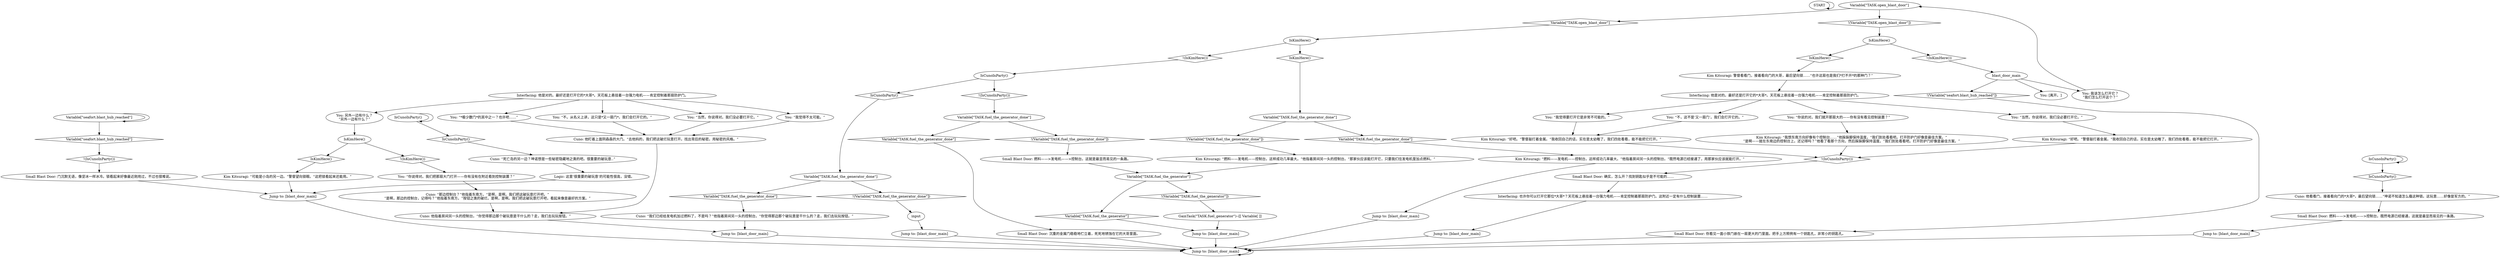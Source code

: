 # SEAFORT INT / BLAST DOOR
# blast door interactable dialogue. (this is closed, no way to open, open from console if has fuel in)
# ==================================================
digraph G {
	  0 [label="START"];
	  1 [label="input"];
	  2 [label="Cuno: 他指着房间另一头的控制台。“你觉得那边那个破玩意是干什么的？走，我们去玩玩按钮。”"];
	  3 [label="Jump to: [blast_door_main]"];
	  4 [label="blast_door_main"];
	  5 [label="IsCunoInParty()"];
	  6 [label="IsCunoInParty()", shape=diamond];
	  7 [label="!(IsCunoInParty())", shape=diamond];
	  8 [label="Jump to: [blast_door_main]"];
	  9 [label="Variable[\"seafort.blast_hub_reached\"]"];
	  10 [label="Variable[\"seafort.blast_hub_reached\"]", shape=diamond];
	  11 [label="!(Variable[\"seafort.blast_hub_reached\"])", shape=diamond];
	  12 [label="You: 另外一边有什么？\n“另外一边有什么？”"];
	  13 [label="You: “你说得对。我们把那扇大门打开——你有没有在附近看到控制装置？”"];
	  14 [label="IsCunoInParty()"];
	  15 [label="IsCunoInParty()", shape=diamond];
	  16 [label="!(IsCunoInParty())", shape=diamond];
	  17 [label="Small Blast Door: 沉重的金属门稳稳地伫立着，死死地锈蚀在它的大哥里面。"];
	  18 [label="Small Blast Door: 燃料——>发电机——>控制台。既然电源已经接通，这就是最显而易见的一条路。"];
	  19 [label="Interfacing: 他是对的。最好还是打开它的*大哥*。天花板上悬挂着一台强力电机——肯定控制着那扇防护门。"];
	  20 [label="Jump to: [blast_door_main]"];
	  21 [label="You: [离开。]"];
	  22 [label="IsKimHere()"];
	  23 [label="IsKimHere()", shape=diamond];
	  24 [label="!(IsKimHere())", shape=diamond];
	  25 [label="Kim Kitsuragi: 警督看看门，接着看向门的大哥，最后望向锁……“也许这扇也是我们*打不开*的那种门？”"];
	  26 [label="Kim Kitsuragi: “好吧。”警督敲打着金属。“我收回自己的话，实在是太幼稚了。我们四处看看，能不能把它打开。”"];
	  27 [label="Interfacing: 他是对的。最好还是打开它的*大哥*。天花板上悬挂着一台强力电机——肯定控制着那扇防护门。"];
	  28 [label="You: “不，这不是‘又一扇门’。我们会打开它的。”"];
	  29 [label="Jump to: [blast_door_main]"];
	  30 [label="Small Blast Door: 燃料——>发电机——>控制台。这就是最显而易见的一条路。"];
	  31 [label="You: “我觉得不太可能。”"];
	  32 [label="IsKimHere()"];
	  33 [label="IsKimHere()", shape=diamond];
	  34 [label="!(IsKimHere())", shape=diamond];
	  35 [label="You: “*极少数门*的其中之一？也许吧……”"];
	  36 [label="Cuno: 他盯着上面阴森森的大门。“去他妈的，我们把这破烂玩意打开。找出背后的秘密。用秘密的风格。”"];
	  37 [label="Kim Kitsuragi: “燃料——发电机——控制台。这样成功几率最大。”他指着房间另一头的控制台。“既然电源已经接通了，用那家伙应该就能打开。”"];
	  38 [label="Cuno: “那边控制台？”他指着东南方。“是啊，是啊。我们把这破玩意打开吧。”\n“是啊，那边的控制台，记得吗？”他指着东南方。“按钮之类的破烂。是啊，是啊。我们把这破玩意打开吧，看起来像是最好的方案。”"];
	  39 [label="Kim Kitsuragi: “可能是小岛的另一边。”警督望向锁眼。“这把锁看起来还能用。”"];
	  40 [label="Jump to: [blast_door_main]"];
	  41 [label="Interfacing: 也许你可以打开它那位*大哥*？天花板上悬挂着一台强力电机——肯定控制着那扇防护门。这附近一定有什么控制装置……"];
	  42 [label="Variable[\"TASK.open_blast_door\"]"];
	  43 [label="Variable[\"TASK.open_blast_door\"]", shape=diamond];
	  44 [label="!(Variable[\"TASK.open_blast_door\"])", shape=diamond];
	  45 [label="IsKimHere()"];
	  46 [label="IsKimHere()", shape=diamond];
	  47 [label="!(IsKimHere())", shape=diamond];
	  48 [label="Jump to: [blast_door_main]"];
	  49 [label="Cuno: “我们已经给发电机加过燃料了，不是吗？”他指着房间另一头的控制台。“你觉得那边那个破玩意是干什么的？走，我们去玩玩按钮。”"];
	  50 [label="Jump to: [blast_door_main]"];
	  51 [label="You: “当然，你说得对。我们没必要打开它。”"];
	  52 [label="Kim Kitsuragi: “我想东南方向好像有个控制台……”他跺跺脚保持温度。“我们到处看看吧。打开防护门好像是最佳方案。”\n“是啊——就在东南边的控制台上。还记得吗？”他看了看那个方向，然后跺跺脚保持温度。“我们到处看看吧。打开防护门好像是最佳方案。”"];
	  53 [label="Kim Kitsuragi: “燃料——发电机——控制台。这样成功几率最大。”他指着房间另一头的控制台。“那家伙应该能打开它，只要我们往发电机里加点燃料。”"];
	  54 [label="Small Blast Door: 确实，怎么开？找到钥匙似乎是不可能的……"];
	  55 [label="You: “不。从名义上讲，这只是*又一扇门*。我们会打开它的。”"];
	  56 [label="Variable[\"TASK.fuel_the_generator\"]"];
	  57 [label="Variable[\"TASK.fuel_the_generator\"]", shape=diamond];
	  58 [label="!(Variable[\"TASK.fuel_the_generator\"])", shape=diamond];
	  59 [label="Variable[\"TASK.fuel_the_generator_done\"]"];
	  60 [label="Variable[\"TASK.fuel_the_generator_done\"]", shape=diamond];
	  61 [label="!(Variable[\"TASK.fuel_the_generator_done\"])", shape=diamond];
	  62 [label="Kim Kitsuragi: “好吧。”警督敲打着金属。“我收回自己的话，实在是太幼稚了。我们四处看看，能不能把它打开。”"];
	  63 [label="You: “你说的对。我们就开那扇大的——你有没有看见控制装置？”"];
	  64 [label="Variable[\"TASK.fuel_the_generator_done\"]"];
	  65 [label="Variable[\"TASK.fuel_the_generator_done\"]", shape=diamond];
	  66 [label="!(Variable[\"TASK.fuel_the_generator_done\"])", shape=diamond];
	  67 [label="You: “当然，你说得对。我们没必要打开它。”"];
	  68 [label="You: “我觉得要打开它是非常不可能的。”"];
	  69 [label="Cuno: 他看看门，接着看向门的*大哥*，最后望向锁……“坤诺不知道怎么撬这种锁。这玩意……好像是军方的。”"];
	  70 [label="Logic: 这里‘很重要的破玩意’的可能性很高，没错。"];
	  71 [label="You: 我该怎么打开它？\n“我们怎么打开这个？”"];
	  72 [label="Cuno: “死亡岛的另一边？坤诺想是一些秘密隐藏地之类的吧。很重要的破玩意..”"];
	  73 [label="Variable[\"TASK.fuel_the_generator_done\"]"];
	  74 [label="Variable[\"TASK.fuel_the_generator_done\"]", shape=diamond];
	  75 [label="!(Variable[\"TASK.fuel_the_generator_done\"])", shape=diamond];
	  76 [label="Small Blast Door: 门沉默无语，像坚冰一样冰冷。锁看起来好像最近刚用过，不过也很难说。"];
	  77 [label="GainTask(\"TASK.fuel_generator\")--[[ Variable[ ]]"];
	  78 [label="Small Blast Door: 你看见一面小铁门嵌在一扇更大的门里面。把手上方照例有一个钥匙孔，非常小的钥匙孔。"];
	  79 [label="IsCunoInParty()"];
	  80 [label="IsCunoInParty()", shape=diamond];
	  81 [label="!(IsCunoInParty())", shape=diamond];
	  82 [label="Jump to: [blast_door_main]"];
	  0 -> 0
	  1 -> 8
	  2 -> 50
	  3 -> 3
	  4 -> 11
	  4 -> 21
	  4 -> 71
	  5 -> 5
	  5 -> 6
	  6 -> 69
	  7 -> 54
	  8 -> 3
	  9 -> 9
	  9 -> 10
	  10 -> 16
	  11 -> 78
	  12 -> 22
	  13 -> 38
	  14 -> 14
	  14 -> 15
	  15 -> 72
	  16 -> 76
	  17 -> 3
	  18 -> 20
	  19 -> 67
	  19 -> 35
	  19 -> 12
	  19 -> 55
	  19 -> 31
	  20 -> 3
	  22 -> 24
	  22 -> 23
	  23 -> 39
	  24 -> 13
	  25 -> 27
	  26 -> 7
	  27 -> 51
	  27 -> 28
	  27 -> 68
	  27 -> 63
	  28 -> 26
	  29 -> 3
	  30 -> 56
	  31 -> 36
	  32 -> 33
	  32 -> 34
	  33 -> 25
	  34 -> 4
	  35 -> 36
	  36 -> 2
	  37 -> 29
	  38 -> 2
	  39 -> 40
	  40 -> 3
	  41 -> 48
	  42 -> 43
	  42 -> 44
	  43 -> 45
	  44 -> 32
	  45 -> 46
	  45 -> 47
	  46 -> 64
	  47 -> 79
	  48 -> 3
	  49 -> 50
	  50 -> 3
	  51 -> 62
	  52 -> 7
	  53 -> 56
	  54 -> 41
	  55 -> 36
	  56 -> 57
	  56 -> 58
	  57 -> 82
	  58 -> 77
	  59 -> 60
	  59 -> 61
	  60 -> 49
	  61 -> 1
	  62 -> 7
	  63 -> 52
	  64 -> 65
	  64 -> 66
	  65 -> 37
	  66 -> 53
	  67 -> 36
	  68 -> 26
	  69 -> 18
	  70 -> 40
	  71 -> 42
	  72 -> 70
	  73 -> 74
	  73 -> 75
	  74 -> 17
	  75 -> 30
	  76 -> 40
	  77 -> 82
	  78 -> 3
	  79 -> 80
	  79 -> 81
	  80 -> 59
	  81 -> 73
	  82 -> 3
}

